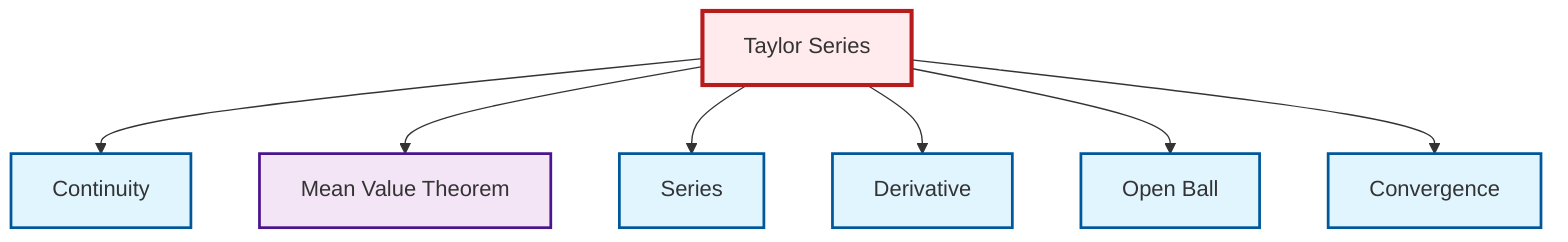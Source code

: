 graph TD
    classDef definition fill:#e1f5fe,stroke:#01579b,stroke-width:2px
    classDef theorem fill:#f3e5f5,stroke:#4a148c,stroke-width:2px
    classDef axiom fill:#fff3e0,stroke:#e65100,stroke-width:2px
    classDef example fill:#e8f5e9,stroke:#1b5e20,stroke-width:2px
    classDef current fill:#ffebee,stroke:#b71c1c,stroke-width:3px
    def-derivative["Derivative"]:::definition
    thm-taylor-series["Taylor Series"]:::theorem
    def-convergence["Convergence"]:::definition
    def-open-ball["Open Ball"]:::definition
    def-continuity["Continuity"]:::definition
    def-series["Series"]:::definition
    thm-mean-value["Mean Value Theorem"]:::theorem
    thm-taylor-series --> def-continuity
    thm-taylor-series --> thm-mean-value
    thm-taylor-series --> def-series
    thm-taylor-series --> def-derivative
    thm-taylor-series --> def-open-ball
    thm-taylor-series --> def-convergence
    class thm-taylor-series current